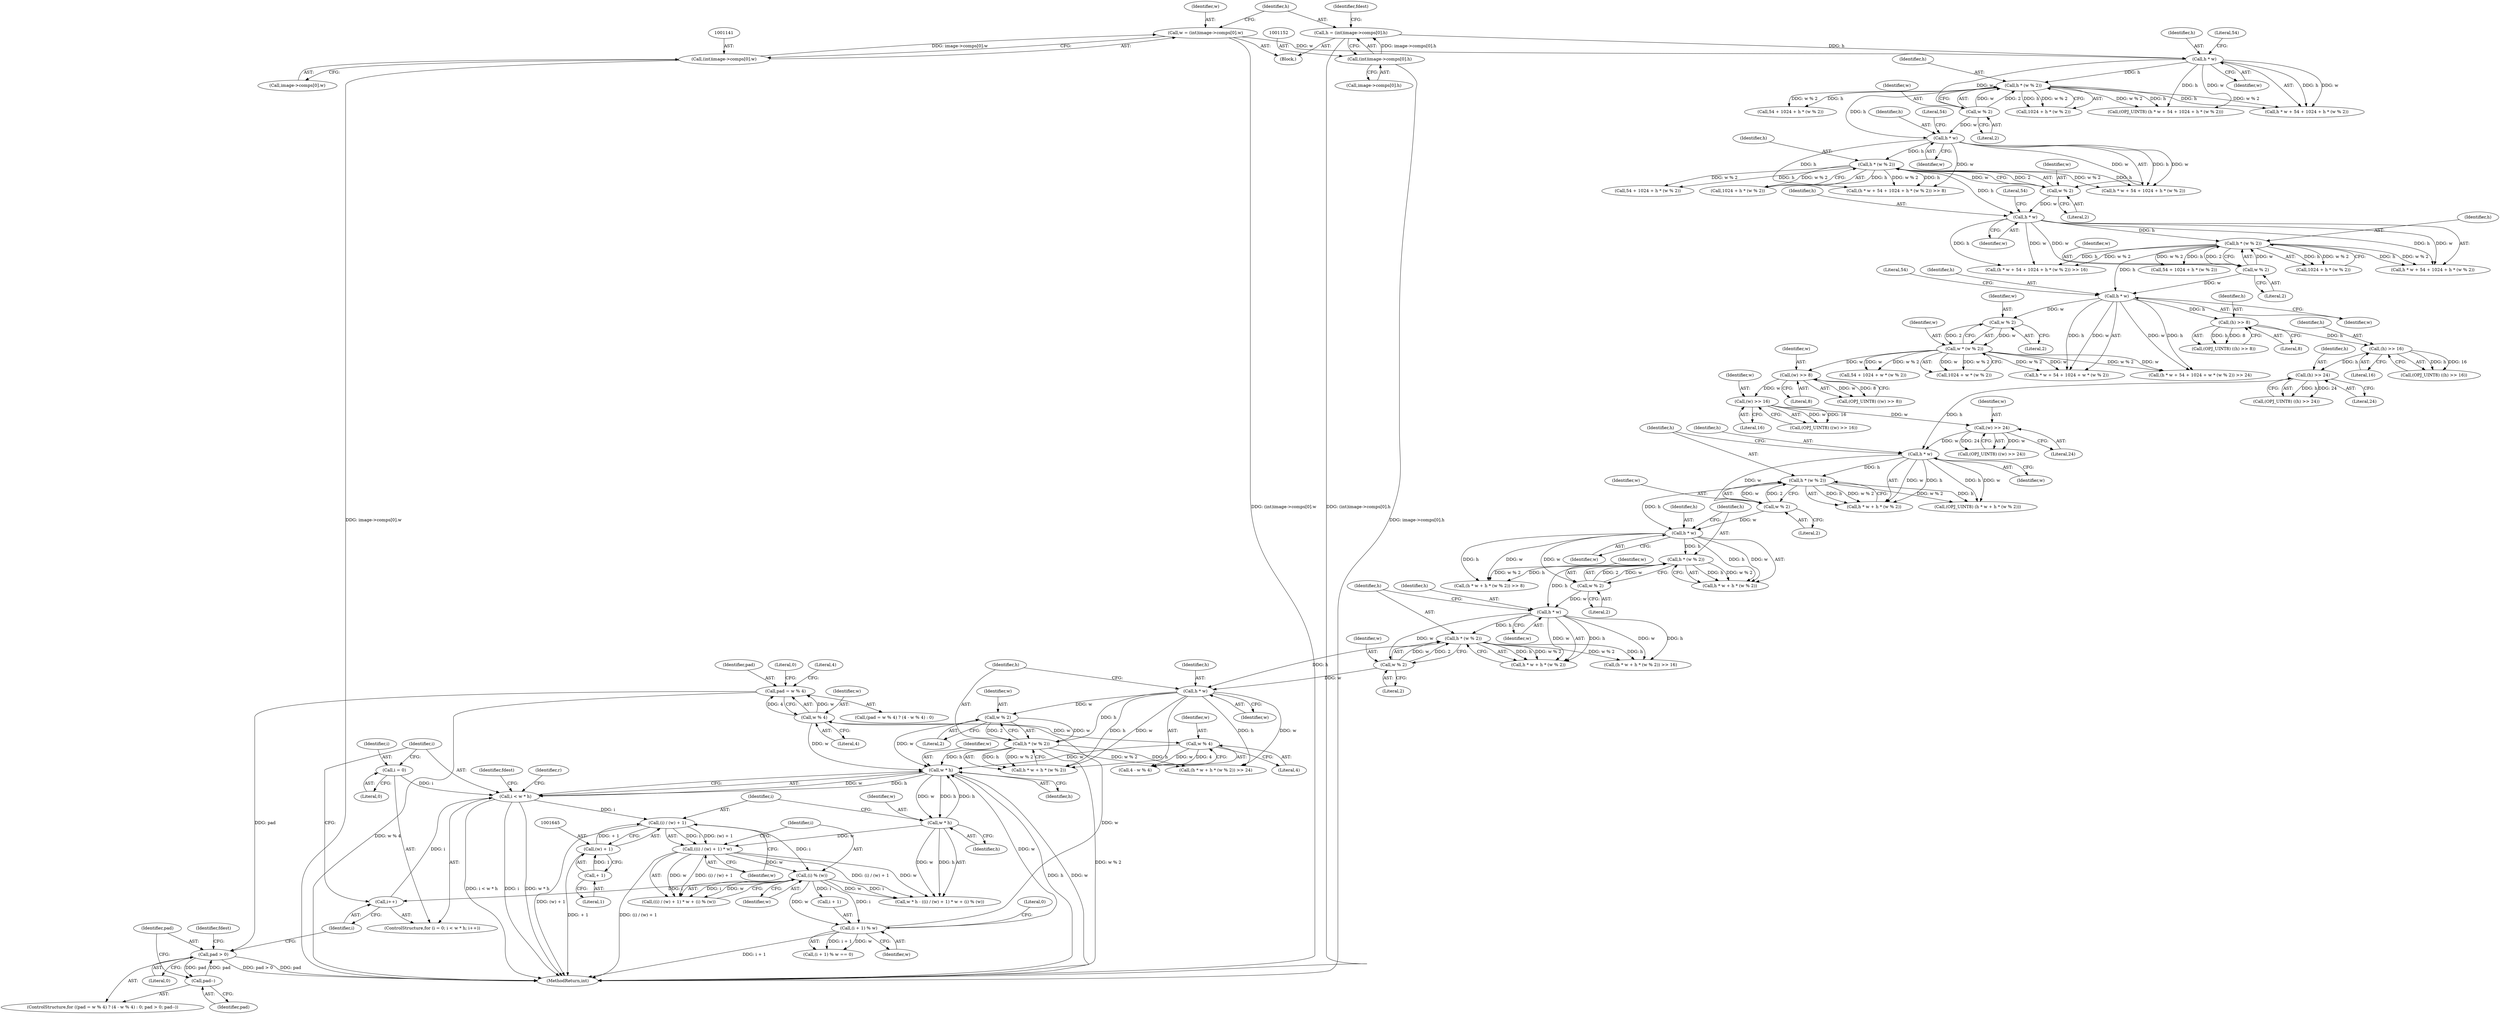 digraph "1_openjpeg_15f081c89650dccee4aa4ae66f614c3fdb268767_3@del" {
"1001719" [label="(Call,pad = w % 4)"];
"1001721" [label="(Call,w % 4)"];
"1001710" [label="(Call,(i + 1) % w)"];
"1001649" [label="(Call,(i) % (w))"];
"1001642" [label="(Call,(i) / (w) + 1)"];
"1001617" [label="(Call,i < w * h)"];
"1001622" [label="(Call,i++)"];
"1001614" [label="(Call,i = 0)"];
"1001619" [label="(Call,w * h)"];
"1001726" [label="(Call,w % 4)"];
"1001470" [label="(Call,w % 2)"];
"1001465" [label="(Call,h * w)"];
"1001453" [label="(Call,h * (w % 2))"];
"1001450" [label="(Call,h * w)"];
"1001438" [label="(Call,h * (w % 2))"];
"1001435" [label="(Call,h * w)"];
"1001424" [label="(Call,h * (w % 2))"];
"1001421" [label="(Call,h * w)"];
"1001367" [label="(Call,(h) >> 24)"];
"1001360" [label="(Call,(h) >> 16)"];
"1001353" [label="(Call,(h) >> 8)"];
"1001226" [label="(Call,h * w)"];
"1001214" [label="(Call,h * (w % 2))"];
"1001207" [label="(Call,h * w)"];
"1001195" [label="(Call,h * (w % 2))"];
"1001188" [label="(Call,h * w)"];
"1001177" [label="(Call,h * (w % 2))"];
"1001170" [label="(Call,h * w)"];
"1001149" [label="(Call,h = (int)image->comps[0].h)"];
"1001151" [label="(Call,(int)image->comps[0].h)"];
"1001138" [label="(Call,w = (int)image->comps[0].w)"];
"1001140" [label="(Call,(int)image->comps[0].w)"];
"1001179" [label="(Call,w % 2)"];
"1001197" [label="(Call,w % 2)"];
"1001216" [label="(Call,w % 2)"];
"1001337" [label="(Call,(w) >> 24)"];
"1001330" [label="(Call,(w) >> 16)"];
"1001323" [label="(Call,(w) >> 8)"];
"1001233" [label="(Call,w * (w % 2))"];
"1001235" [label="(Call,w % 2)"];
"1001426" [label="(Call,w % 2)"];
"1001440" [label="(Call,w % 2)"];
"1001455" [label="(Call,w % 2)"];
"1001468" [label="(Call,h * (w % 2))"];
"1001637" [label="(Call,w * h)"];
"1001644" [label="(Call,(w) + 1)"];
"1001646" [label="(Call,+ 1)"];
"1001641" [label="(Call,((i) / (w) + 1) * w)"];
"1001730" [label="(Call,pad > 0)"];
"1001733" [label="(Call,pad--)"];
"1001139" [label="(Identifier,w)"];
"1001731" [label="(Identifier,pad)"];
"1001324" [label="(Identifier,w)"];
"1001736" [label="(Identifier,fdest)"];
"1001186" [label="(Call,(h * w + 54 + 1024 + h * (w % 2)) >> 8)"];
"1001225" [label="(Call,h * w + 54 + 1024 + w * (w % 2))"];
"1001207" [label="(Call,h * w)"];
"1001734" [label="(Identifier,pad)"];
"1001456" [label="(Identifier,w)"];
"1001720" [label="(Identifier,pad)"];
"1001649" [label="(Call,(i) % (w))"];
"1001740" [label="(Identifier,fdest)"];
"1001436" [label="(Identifier,h)"];
"1001214" [label="(Call,h * (w % 2))"];
"1001330" [label="(Call,(w) >> 16)"];
"1001647" [label="(Literal,1)"];
"1001730" [label="(Call,pad > 0)"];
"1001619" [label="(Call,w * h)"];
"1001233" [label="(Call,w * (w % 2))"];
"1001718" [label="(Call,(pad = w % 4) ? (4 - w % 4) : 0)"];
"1001617" [label="(Call,i < w * h)"];
"1001438" [label="(Call,h * (w % 2))"];
"1001727" [label="(Identifier,w)"];
"1001339" [label="(Literal,24)"];
"1001729" [label="(Literal,0)"];
"1001198" [label="(Identifier,w)"];
"1001717" [label="(ControlStructure,for ((pad = w % 4) ? (4 - w % 4) : 0; pad > 0; pad--))"];
"1001368" [label="(Identifier,h)"];
"1001196" [label="(Identifier,h)"];
"1001733" [label="(Call,pad--)"];
"1001234" [label="(Identifier,w)"];
"1001424" [label="(Call,h * (w % 2))"];
"1001433" [label="(Call,(h * w + h * (w % 2)) >> 8)"];
"1001325" [label="(Literal,8)"];
"1001178" [label="(Identifier,h)"];
"1001726" [label="(Call,w % 4)"];
"1001332" [label="(Literal,16)"];
"1001455" [label="(Call,w % 2)"];
"1001724" [label="(Call,4 - w % 4)"];
"1001150" [label="(Identifier,h)"];
"1001179" [label="(Call,w % 2)"];
"1001451" [label="(Identifier,h)"];
"1001639" [label="(Identifier,h)"];
"1001648" [label="(Identifier,w)"];
"1001353" [label="(Call,(h) >> 8)"];
"1001175" [label="(Call,1024 + h * (w % 2))"];
"1001181" [label="(Literal,2)"];
"1001215" [label="(Identifier,h)"];
"1001122" [label="(Block,)"];
"1001420" [label="(Call,h * w + h * (w % 2))"];
"1001229" [label="(Call,54 + 1024 + w * (w % 2))"];
"1001620" [label="(Identifier,w)"];
"1001210" [label="(Call,54 + 1024 + h * (w % 2))"];
"1001231" [label="(Call,1024 + w * (w % 2))"];
"1001421" [label="(Call,h * w)"];
"1001321" [label="(Call,(OPJ_UINT8) ((w) >> 8))"];
"1001337" [label="(Call,(w) >> 24)"];
"1001422" [label="(Identifier,h)"];
"1001323" [label="(Call,(w) >> 8)"];
"1001437" [label="(Identifier,w)"];
"1001715" [label="(Literal,0)"];
"1001622" [label="(Call,i++)"];
"1001177" [label="(Call,h * (w % 2))"];
"1001616" [label="(Literal,0)"];
"1001228" [label="(Identifier,w)"];
"1001644" [label="(Call,(w) + 1)"];
"1001469" [label="(Identifier,h)"];
"1001468" [label="(Call,h * (w % 2))"];
"1001732" [label="(Literal,0)"];
"1001641" [label="(Call,((i) / (w) + 1) * w)"];
"1001637" [label="(Call,w * h)"];
"1001439" [label="(Identifier,h)"];
"1001465" [label="(Call,h * w)"];
"1001723" [label="(Literal,4)"];
"1001615" [label="(Identifier,i)"];
"1001457" [label="(Literal,2)"];
"1001650" [label="(Identifier,i)"];
"1001638" [label="(Identifier,w)"];
"1001205" [label="(Call,(h * w + 54 + 1024 + h * (w % 2)) >> 16)"];
"1001471" [label="(Identifier,w)"];
"1001423" [label="(Identifier,w)"];
"1001435" [label="(Call,h * w)"];
"1001140" [label="(Call,(int)image->comps[0].w)"];
"1001728" [label="(Literal,4)"];
"1001188" [label="(Call,h * w)"];
"1001360" [label="(Call,(h) >> 16)"];
"1001218" [label="(Literal,2)"];
"1001449" [label="(Call,h * w + h * (w % 2))"];
"1001192" [label="(Literal,54)"];
"1001442" [label="(Literal,2)"];
"1001153" [label="(Call,image->comps[0].h)"];
"1001642" [label="(Call,(i) / (w) + 1)"];
"1001216" [label="(Call,w % 2)"];
"1001235" [label="(Call,w % 2)"];
"1001195" [label="(Call,h * (w % 2))"];
"1001618" [label="(Identifier,i)"];
"1001189" [label="(Identifier,h)"];
"1001450" [label="(Call,h * w)"];
"1001227" [label="(Identifier,h)"];
"1001640" [label="(Call,((i) / (w) + 1) * w + (i) % (w))"];
"1001719" [label="(Call,pad = w % 4)"];
"1001623" [label="(Identifier,i)"];
"1001174" [label="(Literal,54)"];
"1001448" [label="(Call,(h * w + h * (w % 2)) >> 16)"];
"1001226" [label="(Call,h * w)"];
"1001172" [label="(Identifier,w)"];
"1001472" [label="(Literal,2)"];
"1001627" [label="(Identifier,r)"];
"1001197" [label="(Call,w % 2)"];
"1001743" [label="(MethodReturn,int)"];
"1001142" [label="(Call,image->comps[0].w)"];
"1001206" [label="(Call,h * w + 54 + 1024 + h * (w % 2))"];
"1001463" [label="(Call,(h * w + h * (w % 2)) >> 24)"];
"1001466" [label="(Identifier,h)"];
"1001452" [label="(Identifier,w)"];
"1001171" [label="(Identifier,h)"];
"1001169" [label="(Call,h * w + 54 + 1024 + h * (w % 2))"];
"1001335" [label="(Call,(OPJ_UINT8) ((w) >> 24))"];
"1001470" [label="(Call,w % 2)"];
"1001434" [label="(Call,h * w + h * (w % 2))"];
"1001193" [label="(Call,1024 + h * (w % 2))"];
"1001180" [label="(Identifier,w)"];
"1001237" [label="(Literal,2)"];
"1001464" [label="(Call,h * w + h * (w % 2))"];
"1001714" [label="(Identifier,w)"];
"1001440" [label="(Call,w % 2)"];
"1001428" [label="(Literal,2)"];
"1001367" [label="(Call,(h) >> 24)"];
"1001636" [label="(Call,w * h - ((i) / (w) + 1) * w + (i) % (w))"];
"1001217" [label="(Identifier,w)"];
"1001151" [label="(Call,(int)image->comps[0].h)"];
"1001365" [label="(Call,(OPJ_UINT8) ((h) >> 24))"];
"1001224" [label="(Call,(h * w + 54 + 1024 + w * (w % 2)) >> 24)"];
"1001425" [label="(Identifier,h)"];
"1001358" [label="(Call,(OPJ_UINT8) ((h) >> 16))"];
"1001621" [label="(Identifier,h)"];
"1001454" [label="(Identifier,h)"];
"1001149" [label="(Call,h = (int)image->comps[0].h)"];
"1001354" [label="(Identifier,h)"];
"1001208" [label="(Identifier,h)"];
"1001725" [label="(Literal,4)"];
"1001710" [label="(Call,(i + 1) % w)"];
"1001230" [label="(Literal,54)"];
"1001614" [label="(Call,i = 0)"];
"1001441" [label="(Identifier,w)"];
"1001467" [label="(Identifier,w)"];
"1001362" [label="(Literal,16)"];
"1001361" [label="(Identifier,h)"];
"1001331" [label="(Identifier,w)"];
"1001173" [label="(Call,54 + 1024 + h * (w % 2))"];
"1001190" [label="(Identifier,w)"];
"1001355" [label="(Literal,8)"];
"1001721" [label="(Call,w % 4)"];
"1001427" [label="(Identifier,w)"];
"1001711" [label="(Call,i + 1)"];
"1001328" [label="(Call,(OPJ_UINT8) ((w) >> 16))"];
"1001338" [label="(Identifier,w)"];
"1001170" [label="(Call,h * w)"];
"1001369" [label="(Literal,24)"];
"1001453" [label="(Call,h * (w % 2))"];
"1001212" [label="(Call,1024 + h * (w % 2))"];
"1001209" [label="(Identifier,w)"];
"1001187" [label="(Call,h * w + 54 + 1024 + h * (w % 2))"];
"1001426" [label="(Call,w % 2)"];
"1001651" [label="(Identifier,w)"];
"1001191" [label="(Call,54 + 1024 + h * (w % 2))"];
"1001138" [label="(Call,w = (int)image->comps[0].w)"];
"1001236" [label="(Identifier,w)"];
"1001643" [label="(Identifier,i)"];
"1001351" [label="(Call,(OPJ_UINT8) ((h) >> 8))"];
"1001722" [label="(Identifier,w)"];
"1001199" [label="(Literal,2)"];
"1001161" [label="(Identifier,fdest)"];
"1001613" [label="(ControlStructure,for (i = 0; i < w * h; i++))"];
"1001167" [label="(Call,(OPJ_UINT8) (h * w + 54 + 1024 + h * (w % 2)))"];
"1001646" [label="(Call,+ 1)"];
"1001709" [label="(Call,(i + 1) % w == 0)"];
"1001418" [label="(Call,(OPJ_UINT8) (h * w + h * (w % 2)))"];
"1001211" [label="(Literal,54)"];
"1001719" -> "1001718"  [label="AST: "];
"1001719" -> "1001721"  [label="CFG: "];
"1001720" -> "1001719"  [label="AST: "];
"1001721" -> "1001719"  [label="AST: "];
"1001725" -> "1001719"  [label="CFG: "];
"1001729" -> "1001719"  [label="CFG: "];
"1001719" -> "1001743"  [label="DDG: w % 4"];
"1001721" -> "1001719"  [label="DDG: w"];
"1001721" -> "1001719"  [label="DDG: 4"];
"1001719" -> "1001730"  [label="DDG: pad"];
"1001721" -> "1001723"  [label="CFG: "];
"1001722" -> "1001721"  [label="AST: "];
"1001723" -> "1001721"  [label="AST: "];
"1001721" -> "1001619"  [label="DDG: w"];
"1001710" -> "1001721"  [label="DDG: w"];
"1001721" -> "1001726"  [label="DDG: w"];
"1001710" -> "1001709"  [label="AST: "];
"1001710" -> "1001714"  [label="CFG: "];
"1001711" -> "1001710"  [label="AST: "];
"1001714" -> "1001710"  [label="AST: "];
"1001715" -> "1001710"  [label="CFG: "];
"1001710" -> "1001743"  [label="DDG: i + 1"];
"1001710" -> "1001619"  [label="DDG: w"];
"1001710" -> "1001709"  [label="DDG: i + 1"];
"1001710" -> "1001709"  [label="DDG: w"];
"1001649" -> "1001710"  [label="DDG: i"];
"1001649" -> "1001710"  [label="DDG: w"];
"1001649" -> "1001640"  [label="AST: "];
"1001649" -> "1001651"  [label="CFG: "];
"1001650" -> "1001649"  [label="AST: "];
"1001651" -> "1001649"  [label="AST: "];
"1001640" -> "1001649"  [label="CFG: "];
"1001649" -> "1001622"  [label="DDG: i"];
"1001649" -> "1001636"  [label="DDG: i"];
"1001649" -> "1001636"  [label="DDG: w"];
"1001649" -> "1001640"  [label="DDG: i"];
"1001649" -> "1001640"  [label="DDG: w"];
"1001642" -> "1001649"  [label="DDG: i"];
"1001641" -> "1001649"  [label="DDG: w"];
"1001649" -> "1001711"  [label="DDG: i"];
"1001642" -> "1001641"  [label="AST: "];
"1001642" -> "1001644"  [label="CFG: "];
"1001643" -> "1001642"  [label="AST: "];
"1001644" -> "1001642"  [label="AST: "];
"1001648" -> "1001642"  [label="CFG: "];
"1001642" -> "1001743"  [label="DDG: (w) + 1"];
"1001642" -> "1001641"  [label="DDG: i"];
"1001642" -> "1001641"  [label="DDG: (w) + 1"];
"1001617" -> "1001642"  [label="DDG: i"];
"1001644" -> "1001642"  [label="DDG: + 1"];
"1001617" -> "1001613"  [label="AST: "];
"1001617" -> "1001619"  [label="CFG: "];
"1001618" -> "1001617"  [label="AST: "];
"1001619" -> "1001617"  [label="AST: "];
"1001627" -> "1001617"  [label="CFG: "];
"1001740" -> "1001617"  [label="CFG: "];
"1001617" -> "1001743"  [label="DDG: w * h"];
"1001617" -> "1001743"  [label="DDG: i < w * h"];
"1001617" -> "1001743"  [label="DDG: i"];
"1001622" -> "1001617"  [label="DDG: i"];
"1001614" -> "1001617"  [label="DDG: i"];
"1001619" -> "1001617"  [label="DDG: w"];
"1001619" -> "1001617"  [label="DDG: h"];
"1001622" -> "1001613"  [label="AST: "];
"1001622" -> "1001623"  [label="CFG: "];
"1001623" -> "1001622"  [label="AST: "];
"1001618" -> "1001622"  [label="CFG: "];
"1001614" -> "1001613"  [label="AST: "];
"1001614" -> "1001616"  [label="CFG: "];
"1001615" -> "1001614"  [label="AST: "];
"1001616" -> "1001614"  [label="AST: "];
"1001618" -> "1001614"  [label="CFG: "];
"1001619" -> "1001621"  [label="CFG: "];
"1001620" -> "1001619"  [label="AST: "];
"1001621" -> "1001619"  [label="AST: "];
"1001619" -> "1001743"  [label="DDG: h"];
"1001619" -> "1001743"  [label="DDG: w"];
"1001726" -> "1001619"  [label="DDG: w"];
"1001470" -> "1001619"  [label="DDG: w"];
"1001468" -> "1001619"  [label="DDG: h"];
"1001637" -> "1001619"  [label="DDG: h"];
"1001619" -> "1001637"  [label="DDG: w"];
"1001619" -> "1001637"  [label="DDG: h"];
"1001726" -> "1001724"  [label="AST: "];
"1001726" -> "1001728"  [label="CFG: "];
"1001727" -> "1001726"  [label="AST: "];
"1001728" -> "1001726"  [label="AST: "];
"1001724" -> "1001726"  [label="CFG: "];
"1001726" -> "1001724"  [label="DDG: w"];
"1001726" -> "1001724"  [label="DDG: 4"];
"1001470" -> "1001468"  [label="AST: "];
"1001470" -> "1001472"  [label="CFG: "];
"1001471" -> "1001470"  [label="AST: "];
"1001472" -> "1001470"  [label="AST: "];
"1001468" -> "1001470"  [label="CFG: "];
"1001470" -> "1001468"  [label="DDG: w"];
"1001470" -> "1001468"  [label="DDG: 2"];
"1001465" -> "1001470"  [label="DDG: w"];
"1001465" -> "1001464"  [label="AST: "];
"1001465" -> "1001467"  [label="CFG: "];
"1001466" -> "1001465"  [label="AST: "];
"1001467" -> "1001465"  [label="AST: "];
"1001469" -> "1001465"  [label="CFG: "];
"1001465" -> "1001463"  [label="DDG: h"];
"1001465" -> "1001463"  [label="DDG: w"];
"1001465" -> "1001464"  [label="DDG: h"];
"1001465" -> "1001464"  [label="DDG: w"];
"1001453" -> "1001465"  [label="DDG: h"];
"1001455" -> "1001465"  [label="DDG: w"];
"1001465" -> "1001468"  [label="DDG: h"];
"1001453" -> "1001449"  [label="AST: "];
"1001453" -> "1001455"  [label="CFG: "];
"1001454" -> "1001453"  [label="AST: "];
"1001455" -> "1001453"  [label="AST: "];
"1001449" -> "1001453"  [label="CFG: "];
"1001453" -> "1001448"  [label="DDG: h"];
"1001453" -> "1001448"  [label="DDG: w % 2"];
"1001453" -> "1001449"  [label="DDG: h"];
"1001453" -> "1001449"  [label="DDG: w % 2"];
"1001450" -> "1001453"  [label="DDG: h"];
"1001455" -> "1001453"  [label="DDG: w"];
"1001455" -> "1001453"  [label="DDG: 2"];
"1001450" -> "1001449"  [label="AST: "];
"1001450" -> "1001452"  [label="CFG: "];
"1001451" -> "1001450"  [label="AST: "];
"1001452" -> "1001450"  [label="AST: "];
"1001454" -> "1001450"  [label="CFG: "];
"1001450" -> "1001448"  [label="DDG: h"];
"1001450" -> "1001448"  [label="DDG: w"];
"1001450" -> "1001449"  [label="DDG: h"];
"1001450" -> "1001449"  [label="DDG: w"];
"1001438" -> "1001450"  [label="DDG: h"];
"1001440" -> "1001450"  [label="DDG: w"];
"1001450" -> "1001455"  [label="DDG: w"];
"1001438" -> "1001434"  [label="AST: "];
"1001438" -> "1001440"  [label="CFG: "];
"1001439" -> "1001438"  [label="AST: "];
"1001440" -> "1001438"  [label="AST: "];
"1001434" -> "1001438"  [label="CFG: "];
"1001438" -> "1001433"  [label="DDG: h"];
"1001438" -> "1001433"  [label="DDG: w % 2"];
"1001438" -> "1001434"  [label="DDG: h"];
"1001438" -> "1001434"  [label="DDG: w % 2"];
"1001435" -> "1001438"  [label="DDG: h"];
"1001440" -> "1001438"  [label="DDG: w"];
"1001440" -> "1001438"  [label="DDG: 2"];
"1001435" -> "1001434"  [label="AST: "];
"1001435" -> "1001437"  [label="CFG: "];
"1001436" -> "1001435"  [label="AST: "];
"1001437" -> "1001435"  [label="AST: "];
"1001439" -> "1001435"  [label="CFG: "];
"1001435" -> "1001433"  [label="DDG: h"];
"1001435" -> "1001433"  [label="DDG: w"];
"1001435" -> "1001434"  [label="DDG: h"];
"1001435" -> "1001434"  [label="DDG: w"];
"1001424" -> "1001435"  [label="DDG: h"];
"1001426" -> "1001435"  [label="DDG: w"];
"1001435" -> "1001440"  [label="DDG: w"];
"1001424" -> "1001420"  [label="AST: "];
"1001424" -> "1001426"  [label="CFG: "];
"1001425" -> "1001424"  [label="AST: "];
"1001426" -> "1001424"  [label="AST: "];
"1001420" -> "1001424"  [label="CFG: "];
"1001424" -> "1001418"  [label="DDG: h"];
"1001424" -> "1001418"  [label="DDG: w % 2"];
"1001424" -> "1001420"  [label="DDG: h"];
"1001424" -> "1001420"  [label="DDG: w % 2"];
"1001421" -> "1001424"  [label="DDG: h"];
"1001426" -> "1001424"  [label="DDG: w"];
"1001426" -> "1001424"  [label="DDG: 2"];
"1001421" -> "1001420"  [label="AST: "];
"1001421" -> "1001423"  [label="CFG: "];
"1001422" -> "1001421"  [label="AST: "];
"1001423" -> "1001421"  [label="AST: "];
"1001425" -> "1001421"  [label="CFG: "];
"1001421" -> "1001418"  [label="DDG: h"];
"1001421" -> "1001418"  [label="DDG: w"];
"1001421" -> "1001420"  [label="DDG: h"];
"1001421" -> "1001420"  [label="DDG: w"];
"1001367" -> "1001421"  [label="DDG: h"];
"1001337" -> "1001421"  [label="DDG: w"];
"1001421" -> "1001426"  [label="DDG: w"];
"1001367" -> "1001365"  [label="AST: "];
"1001367" -> "1001369"  [label="CFG: "];
"1001368" -> "1001367"  [label="AST: "];
"1001369" -> "1001367"  [label="AST: "];
"1001365" -> "1001367"  [label="CFG: "];
"1001367" -> "1001365"  [label="DDG: h"];
"1001367" -> "1001365"  [label="DDG: 24"];
"1001360" -> "1001367"  [label="DDG: h"];
"1001360" -> "1001358"  [label="AST: "];
"1001360" -> "1001362"  [label="CFG: "];
"1001361" -> "1001360"  [label="AST: "];
"1001362" -> "1001360"  [label="AST: "];
"1001358" -> "1001360"  [label="CFG: "];
"1001360" -> "1001358"  [label="DDG: h"];
"1001360" -> "1001358"  [label="DDG: 16"];
"1001353" -> "1001360"  [label="DDG: h"];
"1001353" -> "1001351"  [label="AST: "];
"1001353" -> "1001355"  [label="CFG: "];
"1001354" -> "1001353"  [label="AST: "];
"1001355" -> "1001353"  [label="AST: "];
"1001351" -> "1001353"  [label="CFG: "];
"1001353" -> "1001351"  [label="DDG: h"];
"1001353" -> "1001351"  [label="DDG: 8"];
"1001226" -> "1001353"  [label="DDG: h"];
"1001226" -> "1001225"  [label="AST: "];
"1001226" -> "1001228"  [label="CFG: "];
"1001227" -> "1001226"  [label="AST: "];
"1001228" -> "1001226"  [label="AST: "];
"1001230" -> "1001226"  [label="CFG: "];
"1001226" -> "1001224"  [label="DDG: h"];
"1001226" -> "1001224"  [label="DDG: w"];
"1001226" -> "1001225"  [label="DDG: h"];
"1001226" -> "1001225"  [label="DDG: w"];
"1001214" -> "1001226"  [label="DDG: h"];
"1001216" -> "1001226"  [label="DDG: w"];
"1001226" -> "1001235"  [label="DDG: w"];
"1001214" -> "1001212"  [label="AST: "];
"1001214" -> "1001216"  [label="CFG: "];
"1001215" -> "1001214"  [label="AST: "];
"1001216" -> "1001214"  [label="AST: "];
"1001212" -> "1001214"  [label="CFG: "];
"1001214" -> "1001205"  [label="DDG: h"];
"1001214" -> "1001205"  [label="DDG: w % 2"];
"1001214" -> "1001206"  [label="DDG: h"];
"1001214" -> "1001206"  [label="DDG: w % 2"];
"1001214" -> "1001210"  [label="DDG: h"];
"1001214" -> "1001210"  [label="DDG: w % 2"];
"1001214" -> "1001212"  [label="DDG: h"];
"1001214" -> "1001212"  [label="DDG: w % 2"];
"1001207" -> "1001214"  [label="DDG: h"];
"1001216" -> "1001214"  [label="DDG: w"];
"1001216" -> "1001214"  [label="DDG: 2"];
"1001207" -> "1001206"  [label="AST: "];
"1001207" -> "1001209"  [label="CFG: "];
"1001208" -> "1001207"  [label="AST: "];
"1001209" -> "1001207"  [label="AST: "];
"1001211" -> "1001207"  [label="CFG: "];
"1001207" -> "1001205"  [label="DDG: h"];
"1001207" -> "1001205"  [label="DDG: w"];
"1001207" -> "1001206"  [label="DDG: h"];
"1001207" -> "1001206"  [label="DDG: w"];
"1001195" -> "1001207"  [label="DDG: h"];
"1001197" -> "1001207"  [label="DDG: w"];
"1001207" -> "1001216"  [label="DDG: w"];
"1001195" -> "1001193"  [label="AST: "];
"1001195" -> "1001197"  [label="CFG: "];
"1001196" -> "1001195"  [label="AST: "];
"1001197" -> "1001195"  [label="AST: "];
"1001193" -> "1001195"  [label="CFG: "];
"1001195" -> "1001186"  [label="DDG: h"];
"1001195" -> "1001186"  [label="DDG: w % 2"];
"1001195" -> "1001187"  [label="DDG: h"];
"1001195" -> "1001187"  [label="DDG: w % 2"];
"1001195" -> "1001191"  [label="DDG: h"];
"1001195" -> "1001191"  [label="DDG: w % 2"];
"1001195" -> "1001193"  [label="DDG: h"];
"1001195" -> "1001193"  [label="DDG: w % 2"];
"1001188" -> "1001195"  [label="DDG: h"];
"1001197" -> "1001195"  [label="DDG: w"];
"1001197" -> "1001195"  [label="DDG: 2"];
"1001188" -> "1001187"  [label="AST: "];
"1001188" -> "1001190"  [label="CFG: "];
"1001189" -> "1001188"  [label="AST: "];
"1001190" -> "1001188"  [label="AST: "];
"1001192" -> "1001188"  [label="CFG: "];
"1001188" -> "1001186"  [label="DDG: h"];
"1001188" -> "1001186"  [label="DDG: w"];
"1001188" -> "1001187"  [label="DDG: h"];
"1001188" -> "1001187"  [label="DDG: w"];
"1001177" -> "1001188"  [label="DDG: h"];
"1001179" -> "1001188"  [label="DDG: w"];
"1001188" -> "1001197"  [label="DDG: w"];
"1001177" -> "1001175"  [label="AST: "];
"1001177" -> "1001179"  [label="CFG: "];
"1001178" -> "1001177"  [label="AST: "];
"1001179" -> "1001177"  [label="AST: "];
"1001175" -> "1001177"  [label="CFG: "];
"1001177" -> "1001167"  [label="DDG: h"];
"1001177" -> "1001167"  [label="DDG: w % 2"];
"1001177" -> "1001169"  [label="DDG: h"];
"1001177" -> "1001169"  [label="DDG: w % 2"];
"1001177" -> "1001173"  [label="DDG: h"];
"1001177" -> "1001173"  [label="DDG: w % 2"];
"1001177" -> "1001175"  [label="DDG: h"];
"1001177" -> "1001175"  [label="DDG: w % 2"];
"1001170" -> "1001177"  [label="DDG: h"];
"1001179" -> "1001177"  [label="DDG: w"];
"1001179" -> "1001177"  [label="DDG: 2"];
"1001170" -> "1001169"  [label="AST: "];
"1001170" -> "1001172"  [label="CFG: "];
"1001171" -> "1001170"  [label="AST: "];
"1001172" -> "1001170"  [label="AST: "];
"1001174" -> "1001170"  [label="CFG: "];
"1001170" -> "1001167"  [label="DDG: h"];
"1001170" -> "1001167"  [label="DDG: w"];
"1001170" -> "1001169"  [label="DDG: h"];
"1001170" -> "1001169"  [label="DDG: w"];
"1001149" -> "1001170"  [label="DDG: h"];
"1001138" -> "1001170"  [label="DDG: w"];
"1001170" -> "1001179"  [label="DDG: w"];
"1001149" -> "1001122"  [label="AST: "];
"1001149" -> "1001151"  [label="CFG: "];
"1001150" -> "1001149"  [label="AST: "];
"1001151" -> "1001149"  [label="AST: "];
"1001161" -> "1001149"  [label="CFG: "];
"1001149" -> "1001743"  [label="DDG: (int)image->comps[0].h"];
"1001151" -> "1001149"  [label="DDG: image->comps[0].h"];
"1001151" -> "1001153"  [label="CFG: "];
"1001152" -> "1001151"  [label="AST: "];
"1001153" -> "1001151"  [label="AST: "];
"1001151" -> "1001743"  [label="DDG: image->comps[0].h"];
"1001138" -> "1001122"  [label="AST: "];
"1001138" -> "1001140"  [label="CFG: "];
"1001139" -> "1001138"  [label="AST: "];
"1001140" -> "1001138"  [label="AST: "];
"1001150" -> "1001138"  [label="CFG: "];
"1001138" -> "1001743"  [label="DDG: (int)image->comps[0].w"];
"1001140" -> "1001138"  [label="DDG: image->comps[0].w"];
"1001140" -> "1001142"  [label="CFG: "];
"1001141" -> "1001140"  [label="AST: "];
"1001142" -> "1001140"  [label="AST: "];
"1001140" -> "1001743"  [label="DDG: image->comps[0].w"];
"1001179" -> "1001181"  [label="CFG: "];
"1001180" -> "1001179"  [label="AST: "];
"1001181" -> "1001179"  [label="AST: "];
"1001197" -> "1001199"  [label="CFG: "];
"1001198" -> "1001197"  [label="AST: "];
"1001199" -> "1001197"  [label="AST: "];
"1001216" -> "1001218"  [label="CFG: "];
"1001217" -> "1001216"  [label="AST: "];
"1001218" -> "1001216"  [label="AST: "];
"1001337" -> "1001335"  [label="AST: "];
"1001337" -> "1001339"  [label="CFG: "];
"1001338" -> "1001337"  [label="AST: "];
"1001339" -> "1001337"  [label="AST: "];
"1001335" -> "1001337"  [label="CFG: "];
"1001337" -> "1001335"  [label="DDG: w"];
"1001337" -> "1001335"  [label="DDG: 24"];
"1001330" -> "1001337"  [label="DDG: w"];
"1001330" -> "1001328"  [label="AST: "];
"1001330" -> "1001332"  [label="CFG: "];
"1001331" -> "1001330"  [label="AST: "];
"1001332" -> "1001330"  [label="AST: "];
"1001328" -> "1001330"  [label="CFG: "];
"1001330" -> "1001328"  [label="DDG: w"];
"1001330" -> "1001328"  [label="DDG: 16"];
"1001323" -> "1001330"  [label="DDG: w"];
"1001323" -> "1001321"  [label="AST: "];
"1001323" -> "1001325"  [label="CFG: "];
"1001324" -> "1001323"  [label="AST: "];
"1001325" -> "1001323"  [label="AST: "];
"1001321" -> "1001323"  [label="CFG: "];
"1001323" -> "1001321"  [label="DDG: w"];
"1001323" -> "1001321"  [label="DDG: 8"];
"1001233" -> "1001323"  [label="DDG: w"];
"1001233" -> "1001231"  [label="AST: "];
"1001233" -> "1001235"  [label="CFG: "];
"1001234" -> "1001233"  [label="AST: "];
"1001235" -> "1001233"  [label="AST: "];
"1001231" -> "1001233"  [label="CFG: "];
"1001233" -> "1001224"  [label="DDG: w"];
"1001233" -> "1001224"  [label="DDG: w % 2"];
"1001233" -> "1001225"  [label="DDG: w"];
"1001233" -> "1001225"  [label="DDG: w % 2"];
"1001233" -> "1001229"  [label="DDG: w"];
"1001233" -> "1001229"  [label="DDG: w % 2"];
"1001233" -> "1001231"  [label="DDG: w"];
"1001233" -> "1001231"  [label="DDG: w % 2"];
"1001235" -> "1001233"  [label="DDG: w"];
"1001235" -> "1001233"  [label="DDG: 2"];
"1001235" -> "1001237"  [label="CFG: "];
"1001236" -> "1001235"  [label="AST: "];
"1001237" -> "1001235"  [label="AST: "];
"1001426" -> "1001428"  [label="CFG: "];
"1001427" -> "1001426"  [label="AST: "];
"1001428" -> "1001426"  [label="AST: "];
"1001440" -> "1001442"  [label="CFG: "];
"1001441" -> "1001440"  [label="AST: "];
"1001442" -> "1001440"  [label="AST: "];
"1001455" -> "1001457"  [label="CFG: "];
"1001456" -> "1001455"  [label="AST: "];
"1001457" -> "1001455"  [label="AST: "];
"1001468" -> "1001464"  [label="AST: "];
"1001469" -> "1001468"  [label="AST: "];
"1001464" -> "1001468"  [label="CFG: "];
"1001468" -> "1001743"  [label="DDG: w % 2"];
"1001468" -> "1001463"  [label="DDG: h"];
"1001468" -> "1001463"  [label="DDG: w % 2"];
"1001468" -> "1001464"  [label="DDG: h"];
"1001468" -> "1001464"  [label="DDG: w % 2"];
"1001637" -> "1001636"  [label="AST: "];
"1001637" -> "1001639"  [label="CFG: "];
"1001638" -> "1001637"  [label="AST: "];
"1001639" -> "1001637"  [label="AST: "];
"1001643" -> "1001637"  [label="CFG: "];
"1001637" -> "1001636"  [label="DDG: w"];
"1001637" -> "1001636"  [label="DDG: h"];
"1001637" -> "1001641"  [label="DDG: w"];
"1001644" -> "1001646"  [label="CFG: "];
"1001645" -> "1001644"  [label="AST: "];
"1001646" -> "1001644"  [label="AST: "];
"1001644" -> "1001743"  [label="DDG: + 1"];
"1001646" -> "1001644"  [label="DDG: 1"];
"1001646" -> "1001647"  [label="CFG: "];
"1001647" -> "1001646"  [label="AST: "];
"1001641" -> "1001640"  [label="AST: "];
"1001641" -> "1001648"  [label="CFG: "];
"1001648" -> "1001641"  [label="AST: "];
"1001650" -> "1001641"  [label="CFG: "];
"1001641" -> "1001743"  [label="DDG: (i) / (w) + 1"];
"1001641" -> "1001636"  [label="DDG: (i) / (w) + 1"];
"1001641" -> "1001636"  [label="DDG: w"];
"1001641" -> "1001640"  [label="DDG: (i) / (w) + 1"];
"1001641" -> "1001640"  [label="DDG: w"];
"1001730" -> "1001717"  [label="AST: "];
"1001730" -> "1001732"  [label="CFG: "];
"1001731" -> "1001730"  [label="AST: "];
"1001732" -> "1001730"  [label="AST: "];
"1001736" -> "1001730"  [label="CFG: "];
"1001623" -> "1001730"  [label="CFG: "];
"1001730" -> "1001743"  [label="DDG: pad > 0"];
"1001730" -> "1001743"  [label="DDG: pad"];
"1001733" -> "1001730"  [label="DDG: pad"];
"1001730" -> "1001733"  [label="DDG: pad"];
"1001733" -> "1001717"  [label="AST: "];
"1001733" -> "1001734"  [label="CFG: "];
"1001734" -> "1001733"  [label="AST: "];
"1001731" -> "1001733"  [label="CFG: "];
}
